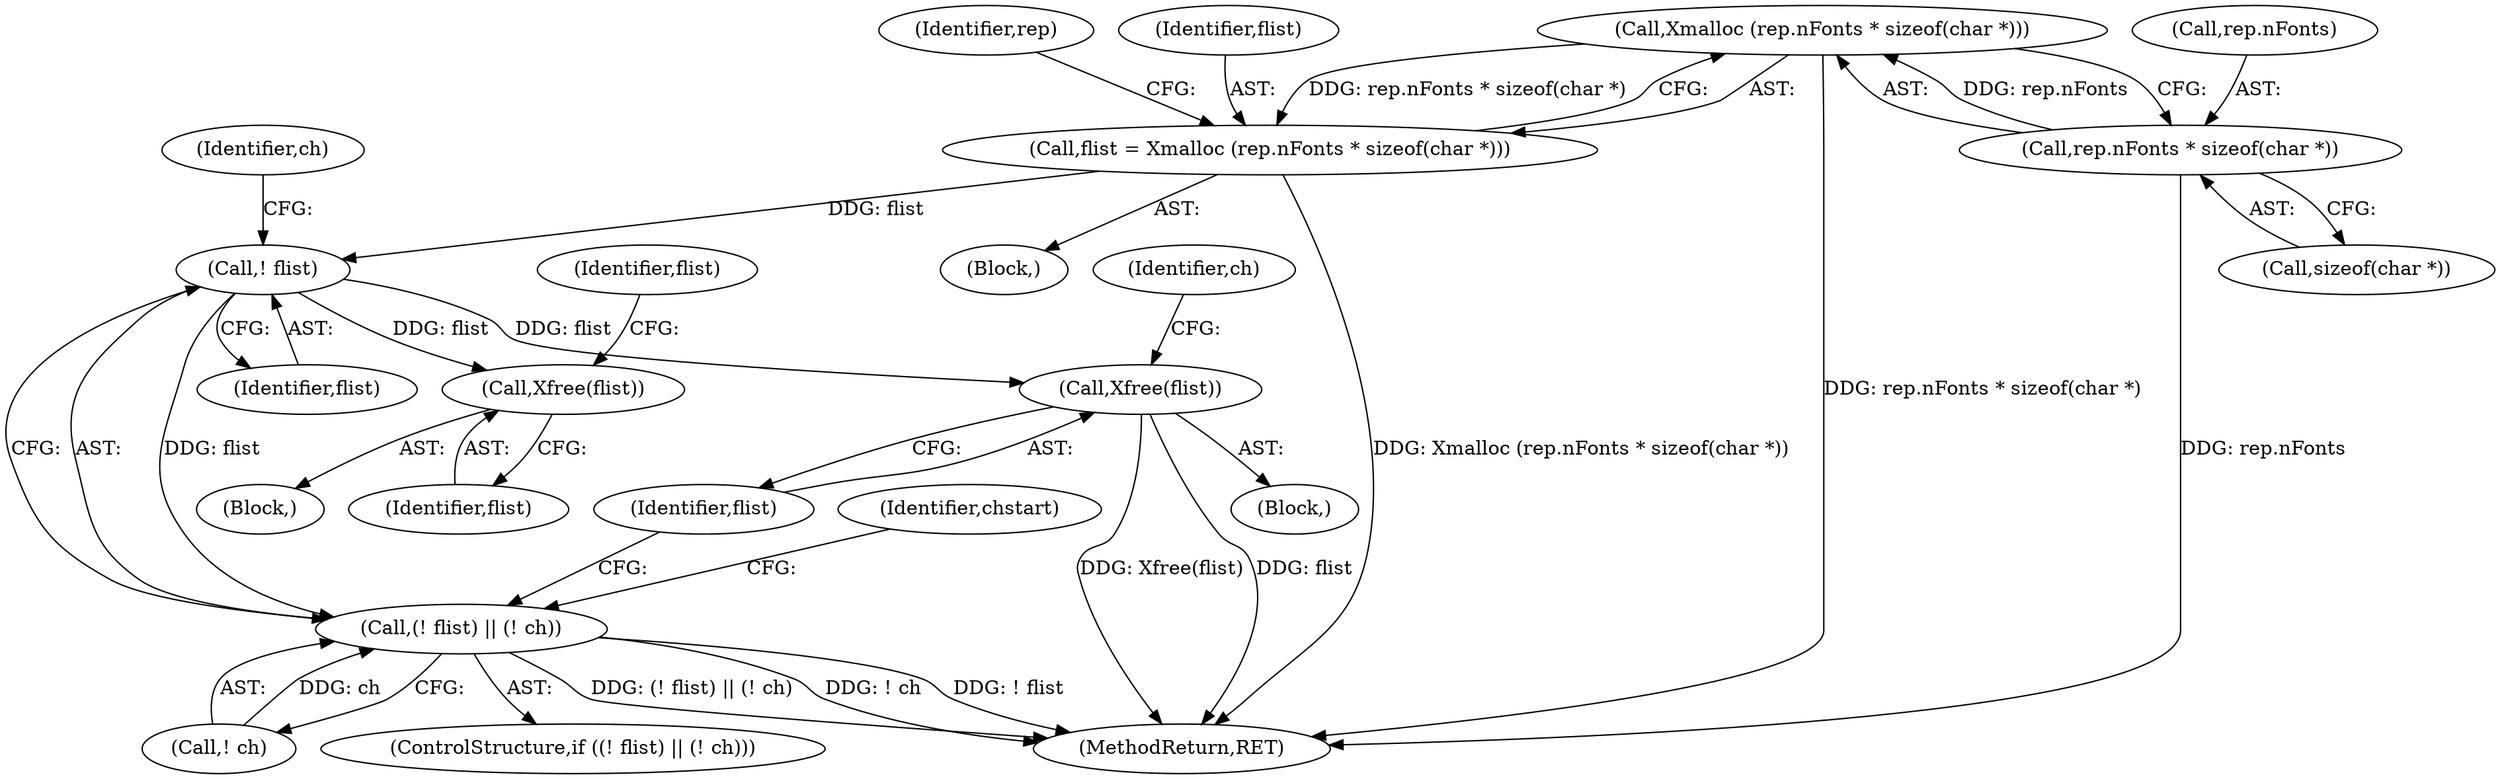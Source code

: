digraph "0_libx11_b469da1430cdcee06e31c6251b83aede072a1ff0@API" {
"1000201" [label="(Call,Xmalloc (rep.nFonts * sizeof(char *)))"];
"1000202" [label="(Call,rep.nFonts * sizeof(char *))"];
"1000199" [label="(Call,flist = Xmalloc (rep.nFonts * sizeof(char *)))"];
"1000238" [label="(Call,! flist)"];
"1000237" [label="(Call,(! flist) || (! ch))"];
"1000243" [label="(Call,Xfree(flist))"];
"1000267" [label="(Call,Xfree(flist))"];
"1000270" [label="(Identifier,flist)"];
"1000241" [label="(Identifier,ch)"];
"1000201" [label="(Call,Xmalloc (rep.nFonts * sizeof(char *)))"];
"1000266" [label="(Identifier,chstart)"];
"1000268" [label="(Identifier,flist)"];
"1000239" [label="(Identifier,flist)"];
"1000240" [label="(Call,! ch)"];
"1000243" [label="(Call,Xfree(flist))"];
"1000246" [label="(Identifier,ch)"];
"1000199" [label="(Call,flist = Xmalloc (rep.nFonts * sizeof(char *)))"];
"1000212" [label="(Identifier,rep)"];
"1000376" [label="(MethodReturn,RET)"];
"1000198" [label="(Block,)"];
"1000200" [label="(Identifier,flist)"];
"1000237" [label="(Call,(! flist) || (! ch))"];
"1000203" [label="(Call,rep.nFonts)"];
"1000238" [label="(Call,! flist)"];
"1000244" [label="(Identifier,flist)"];
"1000264" [label="(Block,)"];
"1000236" [label="(ControlStructure,if ((! flist) || (! ch)))"];
"1000242" [label="(Block,)"];
"1000202" [label="(Call,rep.nFonts * sizeof(char *))"];
"1000267" [label="(Call,Xfree(flist))"];
"1000206" [label="(Call,sizeof(char *))"];
"1000201" -> "1000199"  [label="AST: "];
"1000201" -> "1000202"  [label="CFG: "];
"1000202" -> "1000201"  [label="AST: "];
"1000199" -> "1000201"  [label="CFG: "];
"1000201" -> "1000376"  [label="DDG: rep.nFonts * sizeof(char *)"];
"1000201" -> "1000199"  [label="DDG: rep.nFonts * sizeof(char *)"];
"1000202" -> "1000201"  [label="DDG: rep.nFonts"];
"1000202" -> "1000206"  [label="CFG: "];
"1000203" -> "1000202"  [label="AST: "];
"1000206" -> "1000202"  [label="AST: "];
"1000202" -> "1000376"  [label="DDG: rep.nFonts"];
"1000199" -> "1000198"  [label="AST: "];
"1000200" -> "1000199"  [label="AST: "];
"1000212" -> "1000199"  [label="CFG: "];
"1000199" -> "1000376"  [label="DDG: Xmalloc (rep.nFonts * sizeof(char *))"];
"1000199" -> "1000238"  [label="DDG: flist"];
"1000238" -> "1000237"  [label="AST: "];
"1000238" -> "1000239"  [label="CFG: "];
"1000239" -> "1000238"  [label="AST: "];
"1000241" -> "1000238"  [label="CFG: "];
"1000237" -> "1000238"  [label="CFG: "];
"1000238" -> "1000237"  [label="DDG: flist"];
"1000238" -> "1000243"  [label="DDG: flist"];
"1000238" -> "1000267"  [label="DDG: flist"];
"1000237" -> "1000236"  [label="AST: "];
"1000237" -> "1000240"  [label="CFG: "];
"1000240" -> "1000237"  [label="AST: "];
"1000244" -> "1000237"  [label="CFG: "];
"1000266" -> "1000237"  [label="CFG: "];
"1000237" -> "1000376"  [label="DDG: (! flist) || (! ch)"];
"1000237" -> "1000376"  [label="DDG: ! ch"];
"1000237" -> "1000376"  [label="DDG: ! flist"];
"1000240" -> "1000237"  [label="DDG: ch"];
"1000243" -> "1000242"  [label="AST: "];
"1000243" -> "1000244"  [label="CFG: "];
"1000244" -> "1000243"  [label="AST: "];
"1000246" -> "1000243"  [label="CFG: "];
"1000243" -> "1000376"  [label="DDG: flist"];
"1000243" -> "1000376"  [label="DDG: Xfree(flist)"];
"1000267" -> "1000264"  [label="AST: "];
"1000267" -> "1000268"  [label="CFG: "];
"1000268" -> "1000267"  [label="AST: "];
"1000270" -> "1000267"  [label="CFG: "];
}
